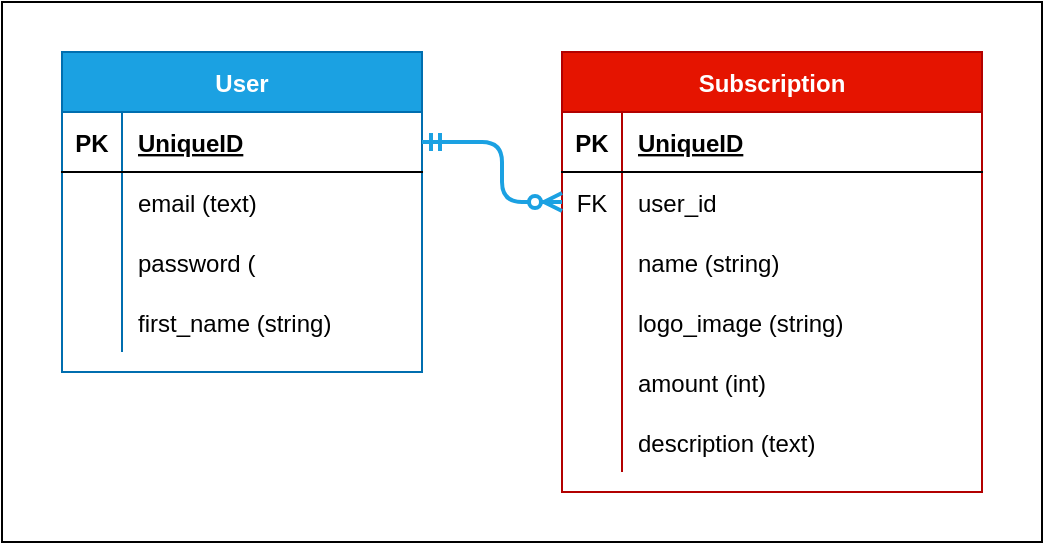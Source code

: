 <mxfile version="14.2.6" type="device"><diagram id="0BCJ8MLs2nQTrtGtuQ7K" name="Page-1"><mxGraphModel dx="786" dy="423" grid="1" gridSize="10" guides="1" tooltips="1" connect="1" arrows="1" fold="1" page="1" pageScale="1" pageWidth="827" pageHeight="1169" math="0" shadow="0"><root><mxCell id="0"/><mxCell id="1" parent="0"/><mxCell id="uHghaTqBF8wIhCQuUhCD-1" value="" style="rounded=0;whiteSpace=wrap;html=1;fontSize=11;fillColor=none;" vertex="1" parent="1"><mxGeometry x="100" y="340" width="520" height="270" as="geometry"/></mxCell><mxCell id="uHghaTqBF8wIhCQuUhCD-2" value="User" style="shape=table;startSize=30;container=1;collapsible=1;childLayout=tableLayout;fixedRows=1;rowLines=0;fontStyle=1;align=center;resizeLast=1;fillColor=#1ba1e2;strokeColor=#006EAF;fontColor=#ffffff;" vertex="1" parent="1"><mxGeometry x="130" y="365" width="180" height="160" as="geometry"/></mxCell><mxCell id="uHghaTqBF8wIhCQuUhCD-3" value="" style="shape=partialRectangle;collapsible=0;dropTarget=0;pointerEvents=0;fillColor=none;top=0;left=0;bottom=1;right=0;points=[[0,0.5],[1,0.5]];portConstraint=eastwest;" vertex="1" parent="uHghaTqBF8wIhCQuUhCD-2"><mxGeometry y="30" width="180" height="30" as="geometry"/></mxCell><mxCell id="uHghaTqBF8wIhCQuUhCD-4" value="PK" style="shape=partialRectangle;connectable=0;fillColor=none;top=0;left=0;bottom=0;right=0;fontStyle=1;overflow=hidden;" vertex="1" parent="uHghaTqBF8wIhCQuUhCD-3"><mxGeometry width="30" height="30" as="geometry"/></mxCell><mxCell id="uHghaTqBF8wIhCQuUhCD-5" value="UniqueID" style="shape=partialRectangle;connectable=0;fillColor=none;top=0;left=0;bottom=0;right=0;align=left;spacingLeft=6;fontStyle=5;overflow=hidden;" vertex="1" parent="uHghaTqBF8wIhCQuUhCD-3"><mxGeometry x="30" width="150" height="30" as="geometry"/></mxCell><mxCell id="uHghaTqBF8wIhCQuUhCD-9" value="" style="shape=partialRectangle;collapsible=0;dropTarget=0;pointerEvents=0;fillColor=none;top=0;left=0;bottom=0;right=0;points=[[0,0.5],[1,0.5]];portConstraint=eastwest;" vertex="1" parent="uHghaTqBF8wIhCQuUhCD-2"><mxGeometry y="60" width="180" height="30" as="geometry"/></mxCell><mxCell id="uHghaTqBF8wIhCQuUhCD-10" value="" style="shape=partialRectangle;connectable=0;fillColor=none;top=0;left=0;bottom=0;right=0;editable=1;overflow=hidden;" vertex="1" parent="uHghaTqBF8wIhCQuUhCD-9"><mxGeometry width="30" height="30" as="geometry"/></mxCell><mxCell id="uHghaTqBF8wIhCQuUhCD-11" value="email (text)" style="shape=partialRectangle;connectable=0;fillColor=none;top=0;left=0;bottom=0;right=0;align=left;spacingLeft=6;overflow=hidden;" vertex="1" parent="uHghaTqBF8wIhCQuUhCD-9"><mxGeometry x="30" width="150" height="30" as="geometry"/></mxCell><mxCell id="uHghaTqBF8wIhCQuUhCD-12" value="" style="shape=partialRectangle;collapsible=0;dropTarget=0;pointerEvents=0;fillColor=none;top=0;left=0;bottom=0;right=0;points=[[0,0.5],[1,0.5]];portConstraint=eastwest;" vertex="1" parent="uHghaTqBF8wIhCQuUhCD-2"><mxGeometry y="90" width="180" height="30" as="geometry"/></mxCell><mxCell id="uHghaTqBF8wIhCQuUhCD-13" value="" style="shape=partialRectangle;connectable=0;fillColor=none;top=0;left=0;bottom=0;right=0;editable=1;overflow=hidden;" vertex="1" parent="uHghaTqBF8wIhCQuUhCD-12"><mxGeometry width="30" height="30" as="geometry"/></mxCell><mxCell id="uHghaTqBF8wIhCQuUhCD-14" value="password (" style="shape=partialRectangle;connectable=0;fillColor=none;top=0;left=0;bottom=0;right=0;align=left;spacingLeft=6;overflow=hidden;" vertex="1" parent="uHghaTqBF8wIhCQuUhCD-12"><mxGeometry x="30" width="150" height="30" as="geometry"/></mxCell><mxCell id="uHghaTqBF8wIhCQuUhCD-15" value="" style="shape=partialRectangle;collapsible=0;dropTarget=0;pointerEvents=0;fillColor=none;top=0;left=0;bottom=0;right=0;points=[[0,0.5],[1,0.5]];portConstraint=eastwest;" vertex="1" parent="uHghaTqBF8wIhCQuUhCD-2"><mxGeometry y="120" width="180" height="30" as="geometry"/></mxCell><mxCell id="uHghaTqBF8wIhCQuUhCD-16" value="" style="shape=partialRectangle;connectable=0;fillColor=none;top=0;left=0;bottom=0;right=0;editable=1;overflow=hidden;" vertex="1" parent="uHghaTqBF8wIhCQuUhCD-15"><mxGeometry width="30" height="30" as="geometry"/></mxCell><mxCell id="uHghaTqBF8wIhCQuUhCD-17" value="first_name (string)" style="shape=partialRectangle;connectable=0;fillColor=none;top=0;left=0;bottom=0;right=0;align=left;spacingLeft=6;overflow=hidden;" vertex="1" parent="uHghaTqBF8wIhCQuUhCD-15"><mxGeometry x="30" width="150" height="30" as="geometry"/></mxCell><mxCell id="uHghaTqBF8wIhCQuUhCD-21" value="Subscription" style="shape=table;startSize=30;container=1;collapsible=1;childLayout=tableLayout;fixedRows=1;rowLines=0;fontStyle=1;align=center;resizeLast=1;fillColor=#e51400;strokeColor=#B20000;fontColor=#ffffff;" vertex="1" parent="1"><mxGeometry x="380" y="365" width="210" height="220" as="geometry"/></mxCell><mxCell id="uHghaTqBF8wIhCQuUhCD-22" value="" style="shape=partialRectangle;collapsible=0;dropTarget=0;pointerEvents=0;fillColor=none;top=0;left=0;bottom=1;right=0;points=[[0,0.5],[1,0.5]];portConstraint=eastwest;" vertex="1" parent="uHghaTqBF8wIhCQuUhCD-21"><mxGeometry y="30" width="210" height="30" as="geometry"/></mxCell><mxCell id="uHghaTqBF8wIhCQuUhCD-23" value="PK" style="shape=partialRectangle;connectable=0;fillColor=none;top=0;left=0;bottom=0;right=0;fontStyle=1;overflow=hidden;" vertex="1" parent="uHghaTqBF8wIhCQuUhCD-22"><mxGeometry width="30" height="30" as="geometry"/></mxCell><mxCell id="uHghaTqBF8wIhCQuUhCD-24" value="UniqueID" style="shape=partialRectangle;connectable=0;fillColor=none;top=0;left=0;bottom=0;right=0;align=left;spacingLeft=6;fontStyle=5;overflow=hidden;" vertex="1" parent="uHghaTqBF8wIhCQuUhCD-22"><mxGeometry x="30" width="180" height="30" as="geometry"/></mxCell><mxCell id="uHghaTqBF8wIhCQuUhCD-159" value="" style="shape=partialRectangle;collapsible=0;dropTarget=0;pointerEvents=0;fillColor=none;top=0;left=0;bottom=0;right=0;points=[[0,0.5],[1,0.5]];portConstraint=eastwest;" vertex="1" parent="uHghaTqBF8wIhCQuUhCD-21"><mxGeometry y="60" width="210" height="30" as="geometry"/></mxCell><mxCell id="uHghaTqBF8wIhCQuUhCD-160" value="FK" style="shape=partialRectangle;connectable=0;fillColor=none;top=0;left=0;bottom=0;right=0;fontStyle=0;overflow=hidden;" vertex="1" parent="uHghaTqBF8wIhCQuUhCD-159"><mxGeometry width="30" height="30" as="geometry"/></mxCell><mxCell id="uHghaTqBF8wIhCQuUhCD-161" value="user_id" style="shape=partialRectangle;connectable=0;fillColor=none;top=0;left=0;bottom=0;right=0;align=left;spacingLeft=6;fontStyle=0;overflow=hidden;" vertex="1" parent="uHghaTqBF8wIhCQuUhCD-159"><mxGeometry x="30" width="180" height="30" as="geometry"/></mxCell><mxCell id="uHghaTqBF8wIhCQuUhCD-25" value="" style="shape=partialRectangle;collapsible=0;dropTarget=0;pointerEvents=0;fillColor=none;top=0;left=0;bottom=0;right=0;points=[[0,0.5],[1,0.5]];portConstraint=eastwest;" vertex="1" parent="uHghaTqBF8wIhCQuUhCD-21"><mxGeometry y="90" width="210" height="30" as="geometry"/></mxCell><mxCell id="uHghaTqBF8wIhCQuUhCD-26" value="" style="shape=partialRectangle;connectable=0;fillColor=none;top=0;left=0;bottom=0;right=0;editable=1;overflow=hidden;" vertex="1" parent="uHghaTqBF8wIhCQuUhCD-25"><mxGeometry width="30" height="30" as="geometry"/></mxCell><mxCell id="uHghaTqBF8wIhCQuUhCD-27" value="name (string)" style="shape=partialRectangle;connectable=0;fillColor=none;top=0;left=0;bottom=0;right=0;align=left;spacingLeft=6;overflow=hidden;" vertex="1" parent="uHghaTqBF8wIhCQuUhCD-25"><mxGeometry x="30" width="180" height="30" as="geometry"/></mxCell><mxCell id="uHghaTqBF8wIhCQuUhCD-28" value="" style="shape=partialRectangle;collapsible=0;dropTarget=0;pointerEvents=0;fillColor=none;top=0;left=0;bottom=0;right=0;points=[[0,0.5],[1,0.5]];portConstraint=eastwest;fontSize=11;" vertex="1" parent="uHghaTqBF8wIhCQuUhCD-21"><mxGeometry y="120" width="210" height="30" as="geometry"/></mxCell><mxCell id="uHghaTqBF8wIhCQuUhCD-29" value="" style="shape=partialRectangle;connectable=0;fillColor=none;top=0;left=0;bottom=0;right=0;editable=1;overflow=hidden;" vertex="1" parent="uHghaTqBF8wIhCQuUhCD-28"><mxGeometry width="30" height="30" as="geometry"/></mxCell><mxCell id="uHghaTqBF8wIhCQuUhCD-30" value="logo_image (string)" style="shape=partialRectangle;connectable=0;fillColor=none;top=0;left=0;bottom=0;right=0;align=left;spacingLeft=6;overflow=hidden;" vertex="1" parent="uHghaTqBF8wIhCQuUhCD-28"><mxGeometry x="30" width="180" height="30" as="geometry"/></mxCell><mxCell id="uHghaTqBF8wIhCQuUhCD-31" value="" style="shape=partialRectangle;collapsible=0;dropTarget=0;pointerEvents=0;fillColor=none;top=0;left=0;bottom=0;right=0;points=[[0,0.5],[1,0.5]];portConstraint=eastwest;" vertex="1" parent="uHghaTqBF8wIhCQuUhCD-21"><mxGeometry y="150" width="210" height="30" as="geometry"/></mxCell><mxCell id="uHghaTqBF8wIhCQuUhCD-32" value="" style="shape=partialRectangle;connectable=0;fillColor=none;top=0;left=0;bottom=0;right=0;editable=1;overflow=hidden;" vertex="1" parent="uHghaTqBF8wIhCQuUhCD-31"><mxGeometry width="30" height="30" as="geometry"/></mxCell><mxCell id="uHghaTqBF8wIhCQuUhCD-33" value="amount (int)" style="shape=partialRectangle;connectable=0;fillColor=none;top=0;left=0;bottom=0;right=0;align=left;spacingLeft=6;overflow=hidden;" vertex="1" parent="uHghaTqBF8wIhCQuUhCD-31"><mxGeometry x="30" width="180" height="30" as="geometry"/></mxCell><mxCell id="uHghaTqBF8wIhCQuUhCD-40" value="" style="shape=partialRectangle;collapsible=0;dropTarget=0;pointerEvents=0;fillColor=none;top=0;left=0;bottom=0;right=0;points=[[0,0.5],[1,0.5]];portConstraint=eastwest;" vertex="1" parent="uHghaTqBF8wIhCQuUhCD-21"><mxGeometry y="180" width="210" height="30" as="geometry"/></mxCell><mxCell id="uHghaTqBF8wIhCQuUhCD-41" value="" style="shape=partialRectangle;connectable=0;fillColor=none;top=0;left=0;bottom=0;right=0;editable=1;overflow=hidden;" vertex="1" parent="uHghaTqBF8wIhCQuUhCD-40"><mxGeometry width="30" height="30" as="geometry"/></mxCell><mxCell id="uHghaTqBF8wIhCQuUhCD-42" value="description (text)" style="shape=partialRectangle;connectable=0;fillColor=none;top=0;left=0;bottom=0;right=0;align=left;spacingLeft=6;overflow=hidden;" vertex="1" parent="uHghaTqBF8wIhCQuUhCD-40"><mxGeometry x="30" width="180" height="30" as="geometry"/></mxCell><mxCell id="uHghaTqBF8wIhCQuUhCD-96" style="edgeStyle=orthogonalEdgeStyle;rounded=1;orthogonalLoop=1;jettySize=auto;html=1;exitX=0;exitY=0.5;exitDx=0;exitDy=0;entryX=1;entryY=0.5;entryDx=0;entryDy=0;startArrow=ERzeroToMany;startFill=1;endArrow=ERmandOne;endFill=0;strokeWidth=2;fillColor=#dae8fc;strokeColor=#1BA1E2;" edge="1" parent="1" source="uHghaTqBF8wIhCQuUhCD-159" target="uHghaTqBF8wIhCQuUhCD-3"><mxGeometry relative="1" as="geometry"><Array as="points"><mxPoint x="350" y="440"/><mxPoint x="350" y="410"/></Array><mxPoint x="400" y="435" as="sourcePoint"/></mxGeometry></mxCell></root></mxGraphModel></diagram></mxfile>